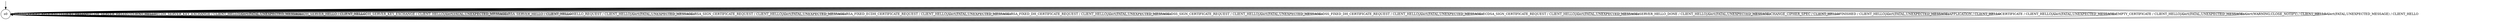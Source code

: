 digraph g {

	s0 [shape="circle" label="s0"];
	s0 -> s0 [label="HELLO_VERIFY_REQUEST / CLIENT_HELLO+"];
	s0 -> s0 [label="ECDH_SERVER_HELLO / CLIENT_HELLO"];
	s0 -> s0 [label="ECDH_SERVER_KEY_EXCHANGE / CLIENT_HELLO|Alert(FATAL,UNEXPECTED_MESSAGE)"];
	s0 -> s0 [label="DH_SERVER_HELLO / CLIENT_HELLO"];
	s0 -> s0 [label="DH_SERVER_KEY_EXCHANGE / CLIENT_HELLO|Alert(FATAL,UNEXPECTED_MESSAGE)"];
	s0 -> s0 [label="RSA_SERVER_HELLO / CLIENT_HELLO"];
	s0 -> s0 [label="HELLO_REQUEST / CLIENT_HELLO|Alert(FATAL,UNEXPECTED_MESSAGE)"];
	s0 -> s0 [label="RSA_SIGN_CERTIFICATE_REQUEST / CLIENT_HELLO|Alert(FATAL,UNEXPECTED_MESSAGE)"];
	s0 -> s0 [label="RSA_FIXED_ECDH_CERTIFICATE_REQUEST / CLIENT_HELLO|Alert(FATAL,UNEXPECTED_MESSAGE)"];
	s0 -> s0 [label="RSA_FIXED_DH_CERTIFICATE_REQUEST / CLIENT_HELLO|Alert(FATAL,UNEXPECTED_MESSAGE)"];
	s0 -> s0 [label="DSS_SIGN_CERTIFICATE_REQUEST / CLIENT_HELLO|Alert(FATAL,UNEXPECTED_MESSAGE)"];
	s0 -> s0 [label="DSS_FIXED_DH_CERTIFICATE_REQUEST / CLIENT_HELLO|Alert(FATAL,UNEXPECTED_MESSAGE)"];
	s0 -> s0 [label="ECDSA_SIGN_CERTIFICATE_REQUEST / CLIENT_HELLO|Alert(FATAL,UNEXPECTED_MESSAGE)"];
	s0 -> s0 [label="SERVER_HELLO_DONE / CLIENT_HELLO|Alert(FATAL,UNEXPECTED_MESSAGE)"];
	s0 -> s0 [label="CHANGE_CIPHER_SPEC / CLIENT_HELLO"];
	s0 -> s0 [label="FINISHED / CLIENT_HELLO|Alert(FATAL,UNEXPECTED_MESSAGE)"];
	s0 -> s0 [label="APPLICATION / CLIENT_HELLO"];
	s0 -> s0 [label="CERTIFICATE / CLIENT_HELLO|Alert(FATAL,UNEXPECTED_MESSAGE)"];
	s0 -> s0 [label="EMPTY_CERTIFICATE / CLIENT_HELLO|Alert(FATAL,UNEXPECTED_MESSAGE)"];
	s0 -> s0 [label="Alert(WARNING,CLOSE_NOTIFY) / CLIENT_HELLO"];
	s0 -> s0 [label="Alert(FATAL,UNEXPECTED_MESSAGE) / CLIENT_HELLO"];

__start0 [label="" shape="none" width="0" height="0"];
__start0 -> s0;

}
